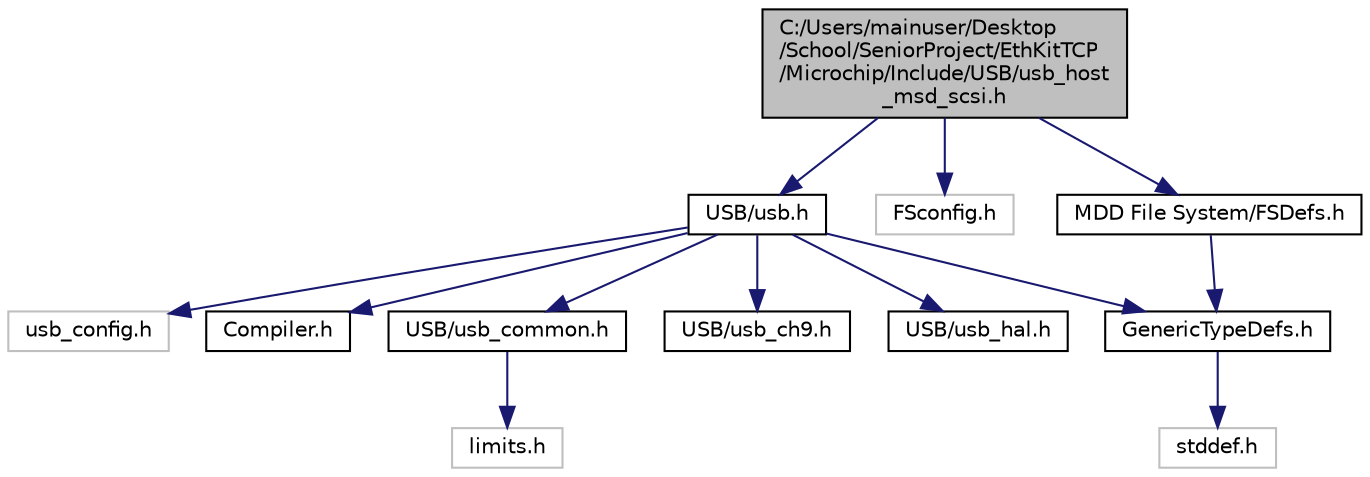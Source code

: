 digraph "C:/Users/mainuser/Desktop/School/SeniorProject/EthKitTCP/Microchip/Include/USB/usb_host_msd_scsi.h"
{
  edge [fontname="Helvetica",fontsize="10",labelfontname="Helvetica",labelfontsize="10"];
  node [fontname="Helvetica",fontsize="10",shape=record];
  Node1 [label="C:/Users/mainuser/Desktop\l/School/SeniorProject/EthKitTCP\l/Microchip/Include/USB/usb_host\l_msd_scsi.h",height=0.2,width=0.4,color="black", fillcolor="grey75", style="filled", fontcolor="black"];
  Node1 -> Node2 [color="midnightblue",fontsize="10",style="solid"];
  Node2 [label="USB/usb.h",height=0.2,width=0.4,color="black", fillcolor="white", style="filled",URL="$usb_8h.html"];
  Node2 -> Node3 [color="midnightblue",fontsize="10",style="solid"];
  Node3 [label="GenericTypeDefs.h",height=0.2,width=0.4,color="black", fillcolor="white", style="filled",URL="$_generic_type_defs_8h.html"];
  Node3 -> Node4 [color="midnightblue",fontsize="10",style="solid"];
  Node4 [label="stddef.h",height=0.2,width=0.4,color="grey75", fillcolor="white", style="filled"];
  Node2 -> Node5 [color="midnightblue",fontsize="10",style="solid"];
  Node5 [label="Compiler.h",height=0.2,width=0.4,color="black", fillcolor="white", style="filled",URL="$_compiler_8h.html"];
  Node2 -> Node6 [color="midnightblue",fontsize="10",style="solid"];
  Node6 [label="usb_config.h",height=0.2,width=0.4,color="grey75", fillcolor="white", style="filled"];
  Node2 -> Node7 [color="midnightblue",fontsize="10",style="solid"];
  Node7 [label="USB/usb_common.h",height=0.2,width=0.4,color="black", fillcolor="white", style="filled",URL="$usb__common_8h.html"];
  Node7 -> Node8 [color="midnightblue",fontsize="10",style="solid"];
  Node8 [label="limits.h",height=0.2,width=0.4,color="grey75", fillcolor="white", style="filled"];
  Node2 -> Node9 [color="midnightblue",fontsize="10",style="solid"];
  Node9 [label="USB/usb_ch9.h",height=0.2,width=0.4,color="black", fillcolor="white", style="filled",URL="$usb__ch9_8h.html"];
  Node2 -> Node10 [color="midnightblue",fontsize="10",style="solid"];
  Node10 [label="USB/usb_hal.h",height=0.2,width=0.4,color="black", fillcolor="white", style="filled",URL="$usb__hal_8h.html"];
  Node1 -> Node11 [color="midnightblue",fontsize="10",style="solid"];
  Node11 [label="FSconfig.h",height=0.2,width=0.4,color="grey75", fillcolor="white", style="filled"];
  Node1 -> Node12 [color="midnightblue",fontsize="10",style="solid"];
  Node12 [label="MDD File System/FSDefs.h",height=0.2,width=0.4,color="black", fillcolor="white", style="filled",URL="$_f_s_defs_8h.html"];
  Node12 -> Node3 [color="midnightblue",fontsize="10",style="solid"];
}
